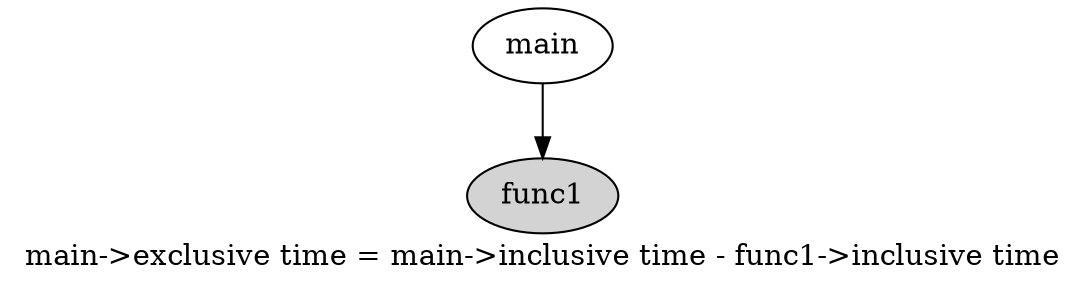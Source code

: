 digraph {
 label="main->exclusive time = main->inclusive time - func1->inclusive time";
  main -> func1;
 func1 [style=filled,filledcolor=red]
 }
